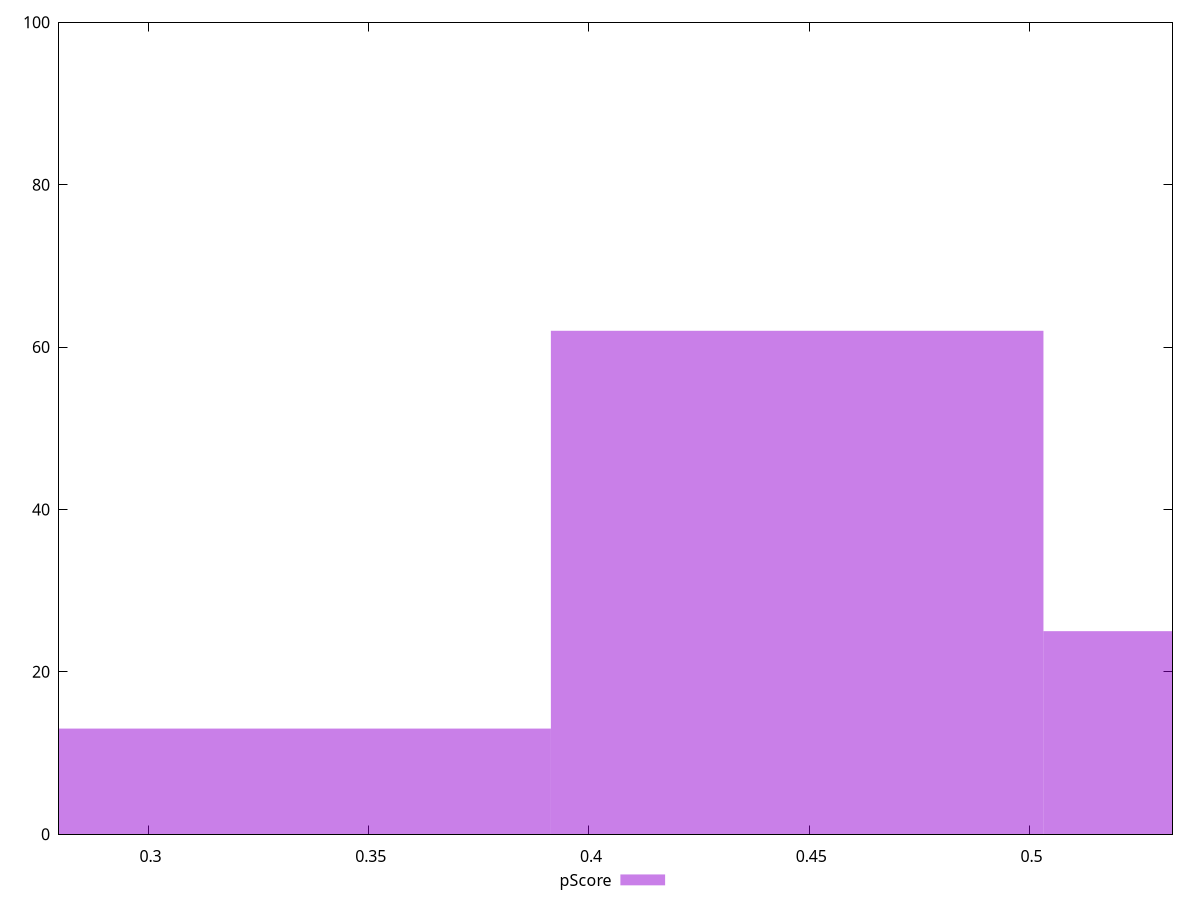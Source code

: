 reset

$pScore <<EOF
0.4472734891932257 62
0.5590918614915321 25
0.33545511689491925 13
EOF

set key outside below
set boxwidth 0.11181837229830642
set xrange [0.27970472722182044:0.5324772462359519]
set yrange [0:100]
set trange [0:100]
set style fill transparent solid 0.5 noborder
set terminal svg size 640, 490 enhanced background rgb 'white'
set output "report_00015_2021-02-09T16-11-33.973Z/first-cpu-idle/samples/pages+cached+noadtech+nomedia/pScore/histogram.svg"

plot $pScore title "pScore" with boxes

reset
